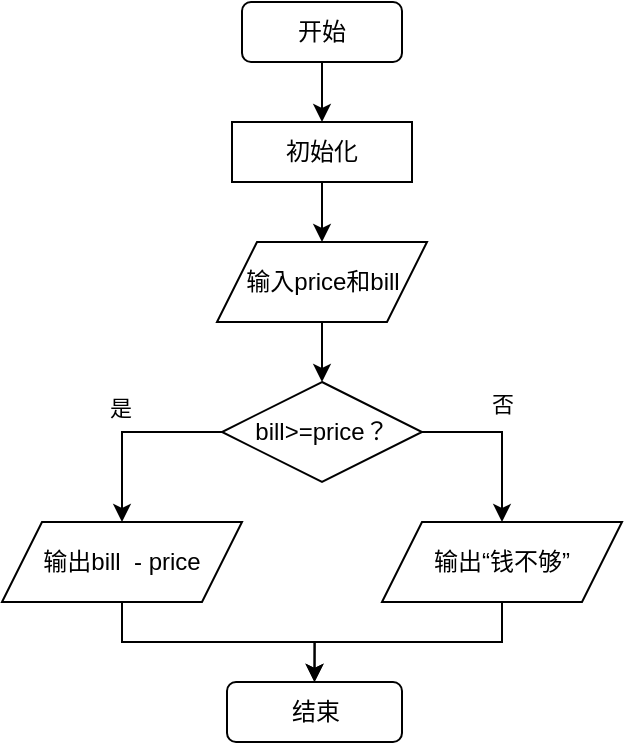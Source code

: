 <mxfile version="22.1.11" type="device">
  <diagram id="C5RBs43oDa-KdzZeNtuy" name="Page-1">
    <mxGraphModel dx="794" dy="519" grid="1" gridSize="10" guides="1" tooltips="1" connect="1" arrows="1" fold="1" page="1" pageScale="1" pageWidth="827" pageHeight="1169" math="0" shadow="0">
      <root>
        <mxCell id="WIyWlLk6GJQsqaUBKTNV-0" />
        <mxCell id="WIyWlLk6GJQsqaUBKTNV-1" parent="WIyWlLk6GJQsqaUBKTNV-0" />
        <mxCell id="LIY2EcidwAixZazdOxaE-2" style="edgeStyle=orthogonalEdgeStyle;rounded=0;orthogonalLoop=1;jettySize=auto;html=1;exitX=0.5;exitY=1;exitDx=0;exitDy=0;entryX=0.5;entryY=0;entryDx=0;entryDy=0;" parent="WIyWlLk6GJQsqaUBKTNV-1" source="LIY2EcidwAixZazdOxaE-0" target="LIY2EcidwAixZazdOxaE-1" edge="1">
          <mxGeometry relative="1" as="geometry" />
        </mxCell>
        <mxCell id="LIY2EcidwAixZazdOxaE-0" value="开始" style="rounded=1;whiteSpace=wrap;html=1;fillColor=none;" parent="WIyWlLk6GJQsqaUBKTNV-1" vertex="1">
          <mxGeometry x="270" y="140" width="80" height="30" as="geometry" />
        </mxCell>
        <mxCell id="LIY2EcidwAixZazdOxaE-6" style="edgeStyle=orthogonalEdgeStyle;rounded=0;orthogonalLoop=1;jettySize=auto;html=1;exitX=0.5;exitY=1;exitDx=0;exitDy=0;entryX=0.5;entryY=0;entryDx=0;entryDy=0;" parent="WIyWlLk6GJQsqaUBKTNV-1" source="LIY2EcidwAixZazdOxaE-1" target="LIY2EcidwAixZazdOxaE-3" edge="1">
          <mxGeometry relative="1" as="geometry" />
        </mxCell>
        <mxCell id="LIY2EcidwAixZazdOxaE-1" value="初始化" style="rounded=0;whiteSpace=wrap;html=1;fillColor=none;" parent="WIyWlLk6GJQsqaUBKTNV-1" vertex="1">
          <mxGeometry x="265" y="200" width="90" height="30" as="geometry" />
        </mxCell>
        <mxCell id="LIY2EcidwAixZazdOxaE-8" style="edgeStyle=orthogonalEdgeStyle;rounded=0;orthogonalLoop=1;jettySize=auto;html=1;exitX=0.5;exitY=1;exitDx=0;exitDy=0;entryX=0.5;entryY=0;entryDx=0;entryDy=0;" parent="WIyWlLk6GJQsqaUBKTNV-1" source="LIY2EcidwAixZazdOxaE-3" target="LIY2EcidwAixZazdOxaE-7" edge="1">
          <mxGeometry relative="1" as="geometry" />
        </mxCell>
        <mxCell id="LIY2EcidwAixZazdOxaE-3" value="输入price和bill" style="shape=parallelogram;perimeter=parallelogramPerimeter;whiteSpace=wrap;html=1;fixedSize=1;fillColor=none;" parent="WIyWlLk6GJQsqaUBKTNV-1" vertex="1">
          <mxGeometry x="257.5" y="260" width="105" height="40" as="geometry" />
        </mxCell>
        <mxCell id="LIY2EcidwAixZazdOxaE-10" value="是" style="edgeStyle=orthogonalEdgeStyle;rounded=0;orthogonalLoop=1;jettySize=auto;html=1;exitX=0;exitY=0.5;exitDx=0;exitDy=0;entryX=0.5;entryY=0;entryDx=0;entryDy=0;labelBackgroundColor=none;" parent="WIyWlLk6GJQsqaUBKTNV-1" source="LIY2EcidwAixZazdOxaE-7" target="LIY2EcidwAixZazdOxaE-9" edge="1">
          <mxGeometry x="0.053" y="-12" relative="1" as="geometry">
            <mxPoint x="11" y="-12" as="offset" />
          </mxGeometry>
        </mxCell>
        <mxCell id="LIY2EcidwAixZazdOxaE-12" style="edgeStyle=orthogonalEdgeStyle;rounded=0;orthogonalLoop=1;jettySize=auto;html=1;exitX=1;exitY=0.5;exitDx=0;exitDy=0;entryX=0.5;entryY=0;entryDx=0;entryDy=0;" parent="WIyWlLk6GJQsqaUBKTNV-1" source="LIY2EcidwAixZazdOxaE-7" target="LIY2EcidwAixZazdOxaE-11" edge="1">
          <mxGeometry relative="1" as="geometry" />
        </mxCell>
        <mxCell id="LIY2EcidwAixZazdOxaE-14" value="否" style="edgeLabel;html=1;align=center;verticalAlign=middle;resizable=0;points=[];labelBackgroundColor=none;" parent="LIY2EcidwAixZazdOxaE-12" vertex="1" connectable="0">
          <mxGeometry x="0.043" y="-2" relative="1" as="geometry">
            <mxPoint x="2" y="-19" as="offset" />
          </mxGeometry>
        </mxCell>
        <mxCell id="LIY2EcidwAixZazdOxaE-7" value="bill&amp;gt;=price？" style="rhombus;whiteSpace=wrap;html=1;fillColor=none;" parent="WIyWlLk6GJQsqaUBKTNV-1" vertex="1">
          <mxGeometry x="260" y="330" width="100" height="50" as="geometry" />
        </mxCell>
        <mxCell id="LIY2EcidwAixZazdOxaE-17" style="edgeStyle=orthogonalEdgeStyle;rounded=0;orthogonalLoop=1;jettySize=auto;html=1;exitX=0.5;exitY=1;exitDx=0;exitDy=0;entryX=0.5;entryY=0;entryDx=0;entryDy=0;" parent="WIyWlLk6GJQsqaUBKTNV-1" source="LIY2EcidwAixZazdOxaE-9" target="LIY2EcidwAixZazdOxaE-13" edge="1">
          <mxGeometry relative="1" as="geometry" />
        </mxCell>
        <mxCell id="LIY2EcidwAixZazdOxaE-9" value="输出bill&amp;nbsp; - price" style="shape=parallelogram;perimeter=parallelogramPerimeter;whiteSpace=wrap;html=1;fixedSize=1;fillColor=none;" parent="WIyWlLk6GJQsqaUBKTNV-1" vertex="1">
          <mxGeometry x="150" y="400" width="120" height="40" as="geometry" />
        </mxCell>
        <mxCell id="LIY2EcidwAixZazdOxaE-18" style="edgeStyle=orthogonalEdgeStyle;rounded=0;orthogonalLoop=1;jettySize=auto;html=1;exitX=0.5;exitY=1;exitDx=0;exitDy=0;entryX=0.5;entryY=0;entryDx=0;entryDy=0;" parent="WIyWlLk6GJQsqaUBKTNV-1" source="LIY2EcidwAixZazdOxaE-11" target="LIY2EcidwAixZazdOxaE-13" edge="1">
          <mxGeometry relative="1" as="geometry" />
        </mxCell>
        <mxCell id="LIY2EcidwAixZazdOxaE-11" value="输出“钱不够”" style="shape=parallelogram;perimeter=parallelogramPerimeter;whiteSpace=wrap;html=1;fixedSize=1;fillColor=none;" parent="WIyWlLk6GJQsqaUBKTNV-1" vertex="1">
          <mxGeometry x="340" y="400" width="120" height="40" as="geometry" />
        </mxCell>
        <mxCell id="LIY2EcidwAixZazdOxaE-13" value="结束" style="rounded=1;whiteSpace=wrap;html=1;fillColor=none;" parent="WIyWlLk6GJQsqaUBKTNV-1" vertex="1">
          <mxGeometry x="262.5" y="480" width="87.5" height="30" as="geometry" />
        </mxCell>
      </root>
    </mxGraphModel>
  </diagram>
</mxfile>
